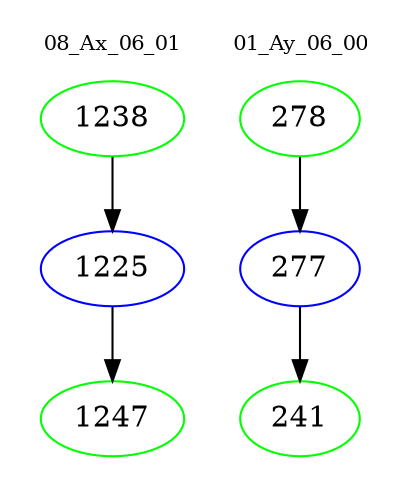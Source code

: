 digraph{
subgraph cluster_0 {
color = white
label = "08_Ax_06_01";
fontsize=10;
T0_1238 [label="1238", color="green"]
T0_1238 -> T0_1225 [color="black"]
T0_1225 [label="1225", color="blue"]
T0_1225 -> T0_1247 [color="black"]
T0_1247 [label="1247", color="green"]
}
subgraph cluster_1 {
color = white
label = "01_Ay_06_00";
fontsize=10;
T1_278 [label="278", color="green"]
T1_278 -> T1_277 [color="black"]
T1_277 [label="277", color="blue"]
T1_277 -> T1_241 [color="black"]
T1_241 [label="241", color="green"]
}
}
